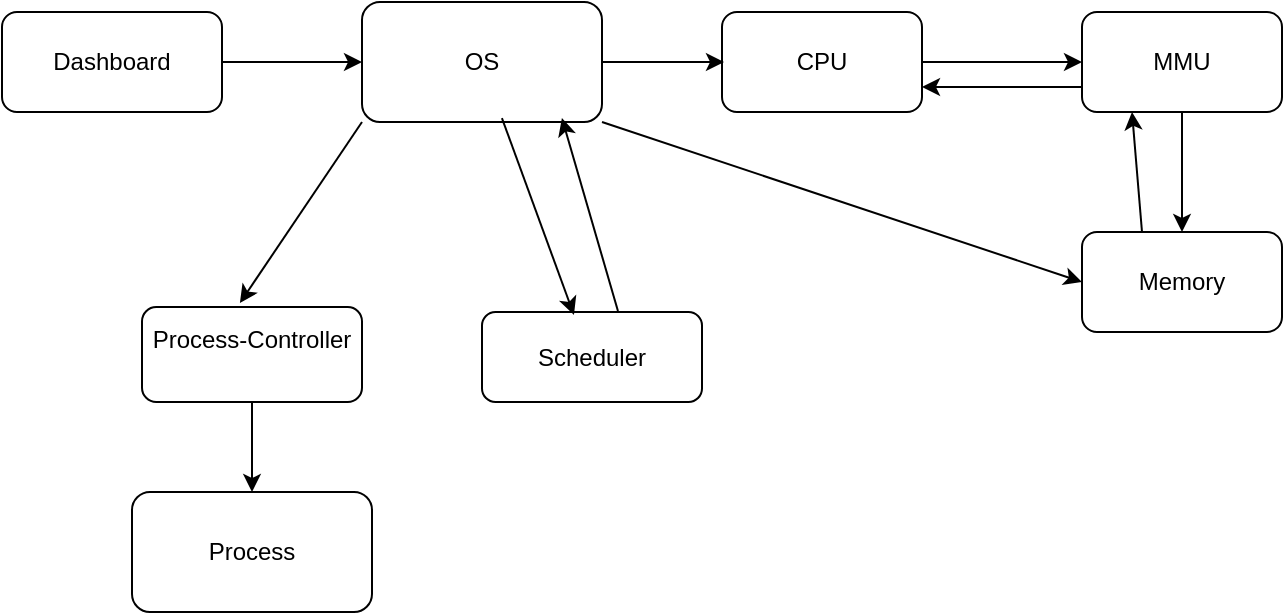 <mxfile version="26.1.1">
  <diagram id="C5RBs43oDa-KdzZeNtuy" name="Page-1">
    <mxGraphModel dx="1434" dy="772" grid="1" gridSize="10" guides="1" tooltips="1" connect="1" arrows="1" fold="1" page="1" pageScale="1" pageWidth="827" pageHeight="1169" math="0" shadow="0">
      <root>
        <mxCell id="WIyWlLk6GJQsqaUBKTNV-0" />
        <mxCell id="WIyWlLk6GJQsqaUBKTNV-1" parent="WIyWlLk6GJQsqaUBKTNV-0" />
        <mxCell id="WIyWlLk6GJQsqaUBKTNV-3" value="Dashboard" style="rounded=1;whiteSpace=wrap;html=1;fontSize=12;glass=0;strokeWidth=1;shadow=0;" parent="WIyWlLk6GJQsqaUBKTNV-1" vertex="1">
          <mxGeometry x="20" y="60" width="110" height="50" as="geometry" />
        </mxCell>
        <mxCell id="-KhxdFkuNZv36Hil7iPi-0" value="CPU" style="rounded=1;whiteSpace=wrap;html=1;" vertex="1" parent="WIyWlLk6GJQsqaUBKTNV-1">
          <mxGeometry x="380" y="60" width="100" height="50" as="geometry" />
        </mxCell>
        <mxCell id="-KhxdFkuNZv36Hil7iPi-2" value="Memory" style="rounded=1;whiteSpace=wrap;html=1;" vertex="1" parent="WIyWlLk6GJQsqaUBKTNV-1">
          <mxGeometry x="560" y="170" width="100" height="50" as="geometry" />
        </mxCell>
        <mxCell id="-KhxdFkuNZv36Hil7iPi-7" value="" style="endArrow=classic;html=1;rounded=0;exitX=1;exitY=0.5;exitDx=0;exitDy=0;entryX=0.01;entryY=0.5;entryDx=0;entryDy=0;entryPerimeter=0;" edge="1" parent="WIyWlLk6GJQsqaUBKTNV-1" source="-KhxdFkuNZv36Hil7iPi-24" target="-KhxdFkuNZv36Hil7iPi-0">
          <mxGeometry width="50" height="50" relative="1" as="geometry">
            <mxPoint x="227.94" y="337" as="sourcePoint" />
            <mxPoint x="440" y="370" as="targetPoint" />
          </mxGeometry>
        </mxCell>
        <mxCell id="-KhxdFkuNZv36Hil7iPi-8" value="" style="endArrow=classic;html=1;rounded=0;exitX=1;exitY=0.5;exitDx=0;exitDy=0;entryX=0;entryY=0.5;entryDx=0;entryDy=0;" edge="1" parent="WIyWlLk6GJQsqaUBKTNV-1" source="-KhxdFkuNZv36Hil7iPi-0" target="-KhxdFkuNZv36Hil7iPi-9">
          <mxGeometry width="50" height="50" relative="1" as="geometry">
            <mxPoint x="363.04" y="343" as="sourcePoint" />
            <mxPoint x="440" y="370" as="targetPoint" />
          </mxGeometry>
        </mxCell>
        <mxCell id="-KhxdFkuNZv36Hil7iPi-9" value="MMU" style="rounded=1;whiteSpace=wrap;html=1;" vertex="1" parent="WIyWlLk6GJQsqaUBKTNV-1">
          <mxGeometry x="560" y="60" width="100" height="50" as="geometry" />
        </mxCell>
        <mxCell id="-KhxdFkuNZv36Hil7iPi-14" value="Scheduler" style="rounded=1;whiteSpace=wrap;html=1;" vertex="1" parent="WIyWlLk6GJQsqaUBKTNV-1">
          <mxGeometry x="260" y="210" width="110" height="45" as="geometry" />
        </mxCell>
        <mxCell id="-KhxdFkuNZv36Hil7iPi-15" value="" style="endArrow=classic;html=1;rounded=0;exitX=1;exitY=1;exitDx=0;exitDy=0;entryX=0;entryY=0.5;entryDx=0;entryDy=0;" edge="1" parent="WIyWlLk6GJQsqaUBKTNV-1" source="-KhxdFkuNZv36Hil7iPi-24" target="-KhxdFkuNZv36Hil7iPi-2">
          <mxGeometry width="50" height="50" relative="1" as="geometry">
            <mxPoint x="337.98" y="337.99" as="sourcePoint" />
            <mxPoint x="440" y="370" as="targetPoint" />
          </mxGeometry>
        </mxCell>
        <mxCell id="-KhxdFkuNZv36Hil7iPi-16" value="Process-Controller&lt;div&gt;&lt;br&gt;&lt;/div&gt;" style="rounded=1;whiteSpace=wrap;html=1;" vertex="1" parent="WIyWlLk6GJQsqaUBKTNV-1">
          <mxGeometry x="90" y="207.5" width="110" height="47.5" as="geometry" />
        </mxCell>
        <mxCell id="-KhxdFkuNZv36Hil7iPi-21" value="" style="edgeStyle=orthogonalEdgeStyle;rounded=0;orthogonalLoop=1;jettySize=auto;html=1;entryX=0;entryY=0.5;entryDx=0;entryDy=0;" edge="1" parent="WIyWlLk6GJQsqaUBKTNV-1" source="WIyWlLk6GJQsqaUBKTNV-3" target="-KhxdFkuNZv36Hil7iPi-24">
          <mxGeometry relative="1" as="geometry">
            <mxPoint x="295" y="70" as="sourcePoint" />
            <mxPoint x="220" y="85" as="targetPoint" />
          </mxGeometry>
        </mxCell>
        <mxCell id="-KhxdFkuNZv36Hil7iPi-24" value="OS" style="rounded=1;whiteSpace=wrap;html=1;" vertex="1" parent="WIyWlLk6GJQsqaUBKTNV-1">
          <mxGeometry x="200" y="55" width="120" height="60" as="geometry" />
        </mxCell>
        <mxCell id="-KhxdFkuNZv36Hil7iPi-25" value="" style="endArrow=classic;html=1;rounded=0;exitX=0.5;exitY=1;exitDx=0;exitDy=0;entryX=0.5;entryY=0;entryDx=0;entryDy=0;" edge="1" parent="WIyWlLk6GJQsqaUBKTNV-1" source="-KhxdFkuNZv36Hil7iPi-9" target="-KhxdFkuNZv36Hil7iPi-2">
          <mxGeometry width="50" height="50" relative="1" as="geometry">
            <mxPoint x="520" y="170" as="sourcePoint" />
            <mxPoint x="570" y="120" as="targetPoint" />
            <Array as="points">
              <mxPoint x="610" y="130" />
            </Array>
          </mxGeometry>
        </mxCell>
        <mxCell id="-KhxdFkuNZv36Hil7iPi-26" value="" style="endArrow=classic;html=1;rounded=0;entryX=0.25;entryY=1;entryDx=0;entryDy=0;" edge="1" parent="WIyWlLk6GJQsqaUBKTNV-1" target="-KhxdFkuNZv36Hil7iPi-9">
          <mxGeometry width="50" height="50" relative="1" as="geometry">
            <mxPoint x="590" y="170" as="sourcePoint" />
            <mxPoint x="570" y="120" as="targetPoint" />
          </mxGeometry>
        </mxCell>
        <mxCell id="-KhxdFkuNZv36Hil7iPi-27" value="" style="endArrow=classic;html=1;rounded=0;entryX=1;entryY=0.75;entryDx=0;entryDy=0;exitX=0;exitY=0.75;exitDx=0;exitDy=0;" edge="1" parent="WIyWlLk6GJQsqaUBKTNV-1" source="-KhxdFkuNZv36Hil7iPi-9" target="-KhxdFkuNZv36Hil7iPi-0">
          <mxGeometry width="50" height="50" relative="1" as="geometry">
            <mxPoint x="500" y="170" as="sourcePoint" />
            <mxPoint x="550" y="120" as="targetPoint" />
          </mxGeometry>
        </mxCell>
        <mxCell id="-KhxdFkuNZv36Hil7iPi-28" value="" style="endArrow=classic;html=1;rounded=0;entryX=0.445;entryY=-0.042;entryDx=0;entryDy=0;entryPerimeter=0;exitX=0;exitY=1;exitDx=0;exitDy=0;" edge="1" parent="WIyWlLk6GJQsqaUBKTNV-1" source="-KhxdFkuNZv36Hil7iPi-24" target="-KhxdFkuNZv36Hil7iPi-16">
          <mxGeometry width="50" height="50" relative="1" as="geometry">
            <mxPoint x="220" y="240" as="sourcePoint" />
            <mxPoint x="270" y="190" as="targetPoint" />
          </mxGeometry>
        </mxCell>
        <mxCell id="-KhxdFkuNZv36Hil7iPi-29" value="" style="endArrow=classic;html=1;rounded=0;exitX=0.583;exitY=0.967;exitDx=0;exitDy=0;exitPerimeter=0;entryX=0.418;entryY=0.033;entryDx=0;entryDy=0;entryPerimeter=0;" edge="1" parent="WIyWlLk6GJQsqaUBKTNV-1" source="-KhxdFkuNZv36Hil7iPi-24" target="-KhxdFkuNZv36Hil7iPi-14">
          <mxGeometry width="50" height="50" relative="1" as="geometry">
            <mxPoint x="280" y="290" as="sourcePoint" />
            <mxPoint x="330" y="240" as="targetPoint" />
          </mxGeometry>
        </mxCell>
        <mxCell id="-KhxdFkuNZv36Hil7iPi-30" value="" style="endArrow=classic;html=1;rounded=0;exitX=0.618;exitY=-0.011;exitDx=0;exitDy=0;exitPerimeter=0;entryX=0.833;entryY=0.967;entryDx=0;entryDy=0;entryPerimeter=0;" edge="1" parent="WIyWlLk6GJQsqaUBKTNV-1" source="-KhxdFkuNZv36Hil7iPi-14" target="-KhxdFkuNZv36Hil7iPi-24">
          <mxGeometry width="50" height="50" relative="1" as="geometry">
            <mxPoint x="320" y="190" as="sourcePoint" />
            <mxPoint x="370" y="140" as="targetPoint" />
          </mxGeometry>
        </mxCell>
        <mxCell id="-KhxdFkuNZv36Hil7iPi-31" value="Process" style="rounded=1;whiteSpace=wrap;html=1;" vertex="1" parent="WIyWlLk6GJQsqaUBKTNV-1">
          <mxGeometry x="85" y="300" width="120" height="60" as="geometry" />
        </mxCell>
        <mxCell id="-KhxdFkuNZv36Hil7iPi-32" value="" style="endArrow=classic;html=1;rounded=0;exitX=0.5;exitY=1;exitDx=0;exitDy=0;entryX=0.5;entryY=0;entryDx=0;entryDy=0;" edge="1" parent="WIyWlLk6GJQsqaUBKTNV-1" source="-KhxdFkuNZv36Hil7iPi-16" target="-KhxdFkuNZv36Hil7iPi-31">
          <mxGeometry width="50" height="50" relative="1" as="geometry">
            <mxPoint x="130" y="290" as="sourcePoint" />
            <mxPoint x="180" y="240" as="targetPoint" />
          </mxGeometry>
        </mxCell>
      </root>
    </mxGraphModel>
  </diagram>
</mxfile>
